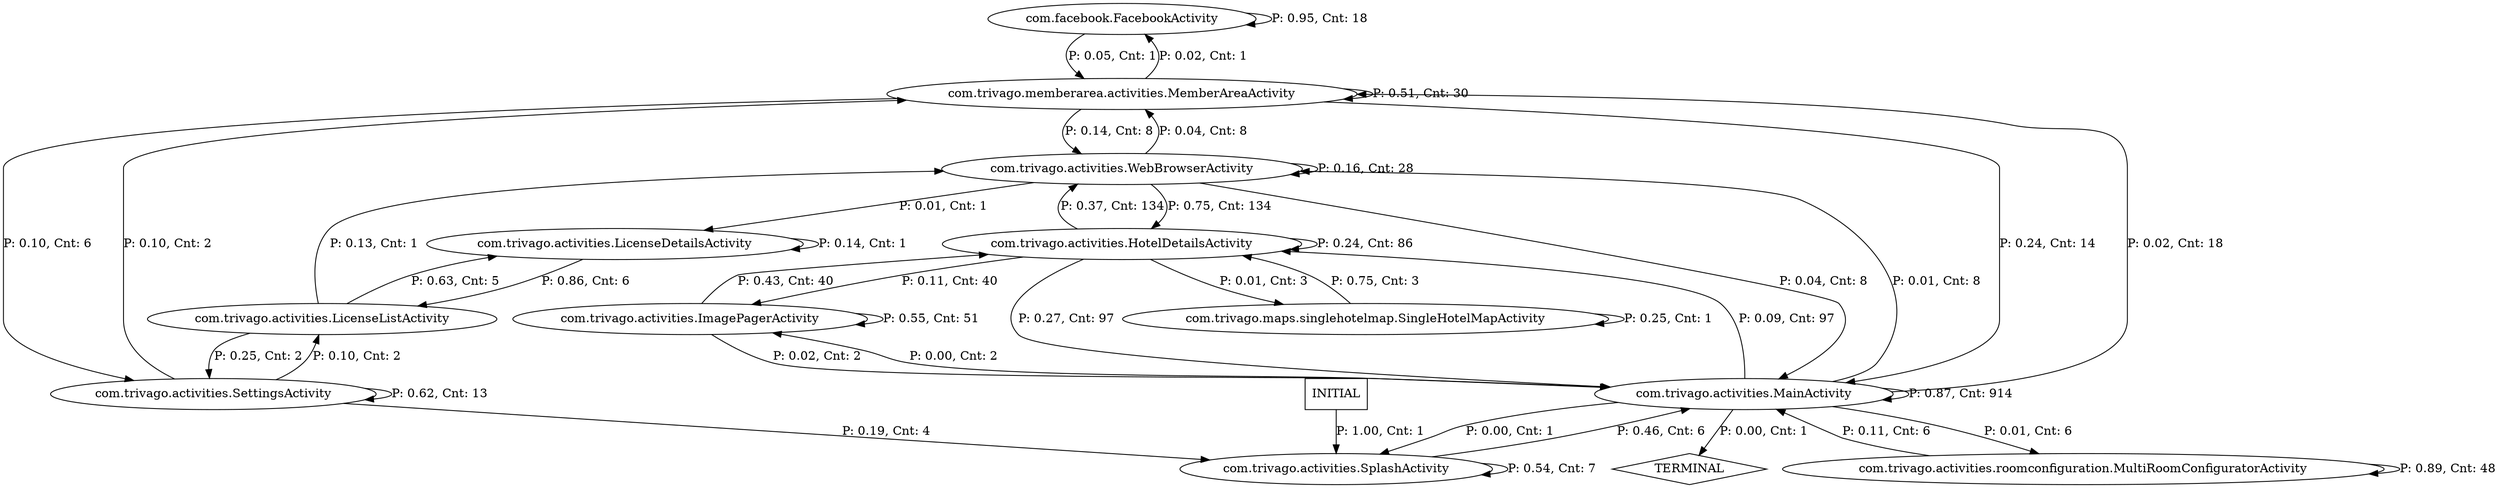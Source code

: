 digraph G {
  0 [label="com.facebook.FacebookActivity"];
  1 [label="com.trivago.activities.HotelDetailsActivity"];
  2 [label="com.trivago.activities.ImagePagerActivity"];
  3 [label="com.trivago.activities.LicenseDetailsActivity"];
  4 [label="com.trivago.activities.LicenseListActivity"];
  5 [label="com.trivago.activities.MainActivity"];
  6 [label="com.trivago.activities.SettingsActivity"];
  7 [label="com.trivago.activities.SplashActivity"];
  8 [label="com.trivago.activities.WebBrowserActivity"];
  9 [label="com.trivago.activities.roomconfiguration.MultiRoomConfiguratorActivity"];
  10 [label="com.trivago.maps.singlehotelmap.SingleHotelMapActivity"];
  11 [label="com.trivago.memberarea.activities.MemberAreaActivity"];
  12 [label="TERMINAL",shape=diamond];
  13 [label="INITIAL",shape=box];
0->0 [label="P: 0.95, Cnt: 18"];
0->11 [label="P: 0.05, Cnt: 1"];
1->1 [label="P: 0.24, Cnt: 86"];
1->2 [label="P: 0.11, Cnt: 40"];
1->5 [label="P: 0.27, Cnt: 97"];
1->8 [label="P: 0.37, Cnt: 134"];
1->10 [label="P: 0.01, Cnt: 3"];
2->1 [label="P: 0.43, Cnt: 40"];
2->2 [label="P: 0.55, Cnt: 51"];
2->5 [label="P: 0.02, Cnt: 2"];
3->3 [label="P: 0.14, Cnt: 1"];
3->4 [label="P: 0.86, Cnt: 6"];
4->3 [label="P: 0.63, Cnt: 5"];
4->6 [label="P: 0.25, Cnt: 2"];
4->8 [label="P: 0.13, Cnt: 1"];
5->1 [label="P: 0.09, Cnt: 97"];
5->2 [label="P: 0.00, Cnt: 2"];
5->5 [label="P: 0.87, Cnt: 914"];
5->7 [label="P: 0.00, Cnt: 1"];
5->8 [label="P: 0.01, Cnt: 8"];
5->9 [label="P: 0.01, Cnt: 6"];
5->11 [label="P: 0.02, Cnt: 18"];
5->12 [label="P: 0.00, Cnt: 1"];
6->4 [label="P: 0.10, Cnt: 2"];
6->6 [label="P: 0.62, Cnt: 13"];
6->7 [label="P: 0.19, Cnt: 4"];
6->11 [label="P: 0.10, Cnt: 2"];
7->5 [label="P: 0.46, Cnt: 6"];
7->7 [label="P: 0.54, Cnt: 7"];
8->1 [label="P: 0.75, Cnt: 134"];
8->3 [label="P: 0.01, Cnt: 1"];
8->5 [label="P: 0.04, Cnt: 8"];
8->8 [label="P: 0.16, Cnt: 28"];
8->11 [label="P: 0.04, Cnt: 8"];
9->5 [label="P: 0.11, Cnt: 6"];
9->9 [label="P: 0.89, Cnt: 48"];
10->1 [label="P: 0.75, Cnt: 3"];
10->10 [label="P: 0.25, Cnt: 1"];
11->0 [label="P: 0.02, Cnt: 1"];
11->5 [label="P: 0.24, Cnt: 14"];
11->6 [label="P: 0.10, Cnt: 6"];
11->8 [label="P: 0.14, Cnt: 8"];
11->11 [label="P: 0.51, Cnt: 30"];
13->7 [label="P: 1.00, Cnt: 1"];
}
